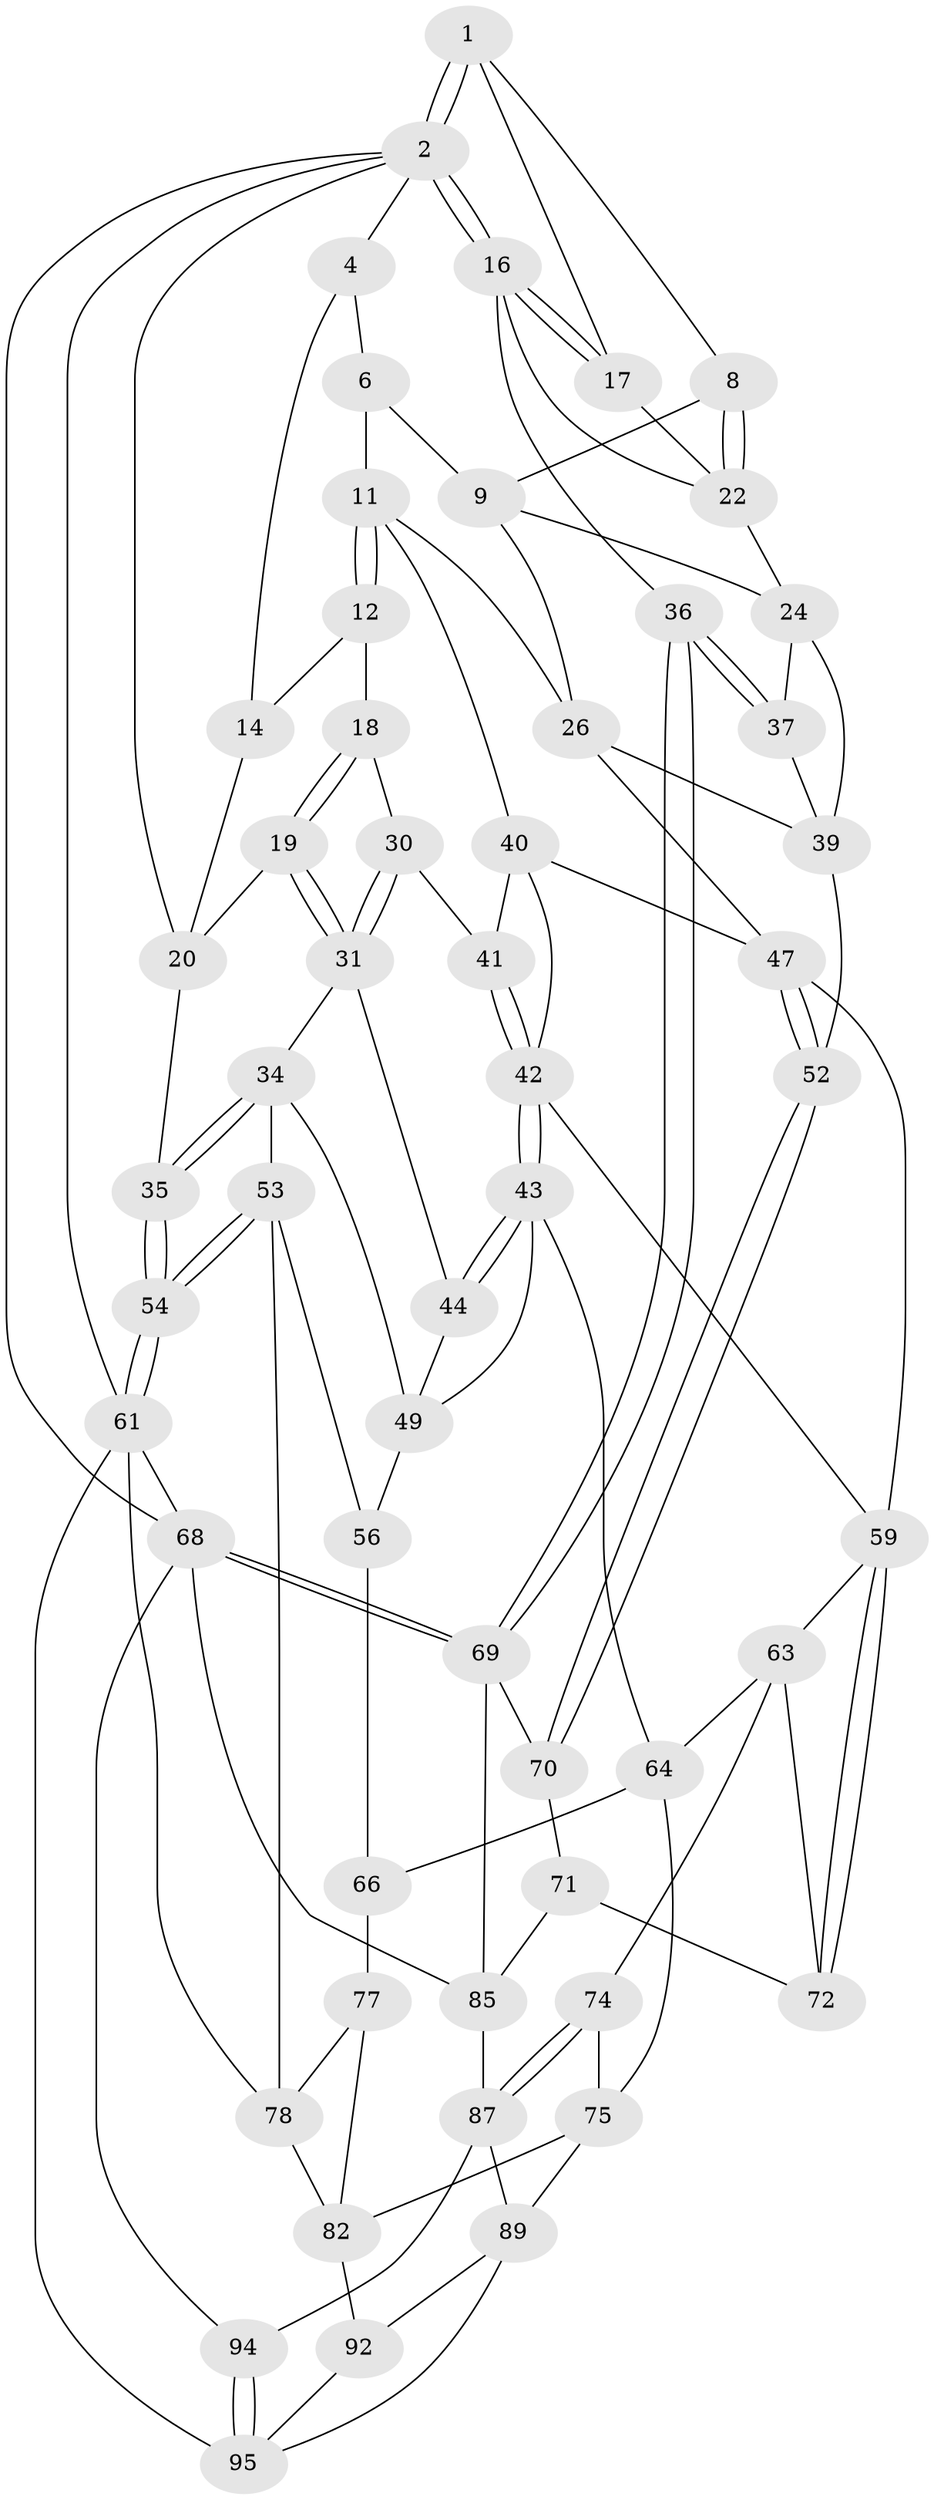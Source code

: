 // Generated by graph-tools (version 1.1) at 2025/24/03/03/25 07:24:40]
// undirected, 56 vertices, 124 edges
graph export_dot {
graph [start="1"]
  node [color=gray90,style=filled];
  1 [pos="+1+0",super="+7"];
  2 [pos="+1+0",super="+3"];
  4 [pos="+0+0",super="+5"];
  6 [pos="+0.5183836662882825+0",super="+10"];
  8 [pos="+0.8006480573040778+0.12429895304732046"];
  9 [pos="+0.7845783142671552+0.13031557506128652",super="+25"];
  11 [pos="+0.5659414723618986+0.26534017823078104",super="+28"];
  12 [pos="+0.5483690260531544+0.24974708523084904",super="+13"];
  14 [pos="+0.42625480794938453+0.05636806653702923",super="+15"];
  16 [pos="+1+0.02568947032177718",super="+32"];
  17 [pos="+1+0.13506467529720936"];
  18 [pos="+0.3222995698123897+0.2222805081009265",super="+29"];
  19 [pos="+0.22030578927516128+0.22354792251272096"];
  20 [pos="+0.21450453507637246+0.20609040666677567",super="+21"];
  22 [pos="+0.8976407737460593+0.21523181215754553",super="+23"];
  24 [pos="+0.8695242948160062+0.31872826656514885",super="+38"];
  26 [pos="+0.6853714957062212+0.3988426816567977",super="+27"];
  30 [pos="+0.35407814337640653+0.3443588469281669"];
  31 [pos="+0.1945682647063688+0.30927794725256974",super="+33"];
  34 [pos="+0.02350328974728776+0.37051718630295377",super="+50"];
  35 [pos="+0+0.3258746456480674"];
  36 [pos="+1+0.5523808910414242"];
  37 [pos="+1+0.5469252907557118"];
  39 [pos="+0.7574635277549427+0.4428391982811093",super="+51"];
  40 [pos="+0.4892287814150897+0.3587374238754295",super="+45"];
  41 [pos="+0.369455241149841+0.36054248700593744"];
  42 [pos="+0.29109596197322923+0.5038580082924166",super="+46"];
  43 [pos="+0.29000155788484666+0.5043896657828677",super="+58"];
  44 [pos="+0.24170779029934808+0.4580886396923496"];
  47 [pos="+0.602295143008253+0.5900451134960389",super="+48"];
  49 [pos="+0.11008126336877137+0.5210272935708085",super="+55"];
  52 [pos="+0.7296487478964857+0.6691271221926907"];
  53 [pos="+0+0.6704039331711165",super="+57"];
  54 [pos="+0+0.6524441127091344"];
  56 [pos="+0.054997431129958786+0.6641940896984996"];
  59 [pos="+0.5303419332760971+0.6242097319283217",super="+60"];
  61 [pos="+0+1",super="+62"];
  63 [pos="+0.48804925316211856+0.6369561629820505",super="+73"];
  64 [pos="+0.27541009381504067+0.5974206461342131",super="+65"];
  66 [pos="+0.19401170660324646+0.7474685350806449",super="+67"];
  68 [pos="+1+1",super="+93"];
  69 [pos="+1+0.996012678424732",super="+79"];
  70 [pos="+0.7453944406056947+0.7329083521324138"];
  71 [pos="+0.6610503638829455+0.801582433422724",super="+84"];
  72 [pos="+0.5365466708106077+0.6676252280150677",super="+76"];
  74 [pos="+0.3434370235455698+0.7726810177214426"];
  75 [pos="+0.3236900760149482+0.7717045583259443",super="+81"];
  77 [pos="+0.11453356538136446+0.8416216722449998",super="+80"];
  78 [pos="+0.06872600155196282+0.8274188215602156",super="+83"];
  82 [pos="+0.1397136586897975+0.8617824026098466",super="+90"];
  85 [pos="+0.5651288889023623+0.944028858491914",super="+86"];
  87 [pos="+0.3928115502135878+0.9137100544629075",super="+88"];
  89 [pos="+0.2831084485340568+0.9147203656808487",super="+91"];
  92 [pos="+0.15773540299089636+0.9710523477494287"];
  94 [pos="+0.5247288918027566+1"];
  95 [pos="+0.23980984363740343+1",super="+96"];
  1 -- 2;
  1 -- 2;
  1 -- 8;
  1 -- 17;
  2 -- 16;
  2 -- 16;
  2 -- 68;
  2 -- 20;
  2 -- 4;
  2 -- 61;
  4 -- 14 [weight=2];
  4 -- 6;
  6 -- 9;
  6 -- 11;
  8 -- 9;
  8 -- 22;
  8 -- 22;
  9 -- 24;
  9 -- 26;
  11 -- 12;
  11 -- 12;
  11 -- 40;
  11 -- 26;
  12 -- 18 [weight=2];
  12 -- 14;
  14 -- 20;
  16 -- 17;
  16 -- 17;
  16 -- 36;
  16 -- 22;
  17 -- 22;
  18 -- 19;
  18 -- 19;
  18 -- 30;
  19 -- 20;
  19 -- 31;
  19 -- 31;
  20 -- 35;
  22 -- 24;
  24 -- 37;
  24 -- 39;
  26 -- 39;
  26 -- 47;
  30 -- 31;
  30 -- 31;
  30 -- 41;
  31 -- 34;
  31 -- 44;
  34 -- 35;
  34 -- 35;
  34 -- 49;
  34 -- 53;
  35 -- 54;
  35 -- 54;
  36 -- 37;
  36 -- 37;
  36 -- 69;
  36 -- 69;
  37 -- 39;
  39 -- 52;
  40 -- 41;
  40 -- 42;
  40 -- 47;
  41 -- 42;
  41 -- 42;
  42 -- 43;
  42 -- 43;
  42 -- 59;
  43 -- 44;
  43 -- 44;
  43 -- 64;
  43 -- 49;
  44 -- 49;
  47 -- 52;
  47 -- 52;
  47 -- 59;
  49 -- 56;
  52 -- 70;
  52 -- 70;
  53 -- 54;
  53 -- 54;
  53 -- 56;
  53 -- 78;
  54 -- 61;
  54 -- 61;
  56 -- 66;
  59 -- 72;
  59 -- 72;
  59 -- 63;
  61 -- 78;
  61 -- 68;
  61 -- 95;
  63 -- 64;
  63 -- 74;
  63 -- 72;
  64 -- 66;
  64 -- 75;
  66 -- 77 [weight=2];
  68 -- 69;
  68 -- 69;
  68 -- 85;
  68 -- 94;
  69 -- 85;
  69 -- 70;
  70 -- 71;
  71 -- 72 [weight=2];
  71 -- 85;
  74 -- 75;
  74 -- 87;
  74 -- 87;
  75 -- 89;
  75 -- 82;
  77 -- 78;
  77 -- 82;
  78 -- 82;
  82 -- 92;
  85 -- 87;
  87 -- 89;
  87 -- 94;
  89 -- 92;
  89 -- 95;
  92 -- 95;
  94 -- 95;
  94 -- 95;
}
